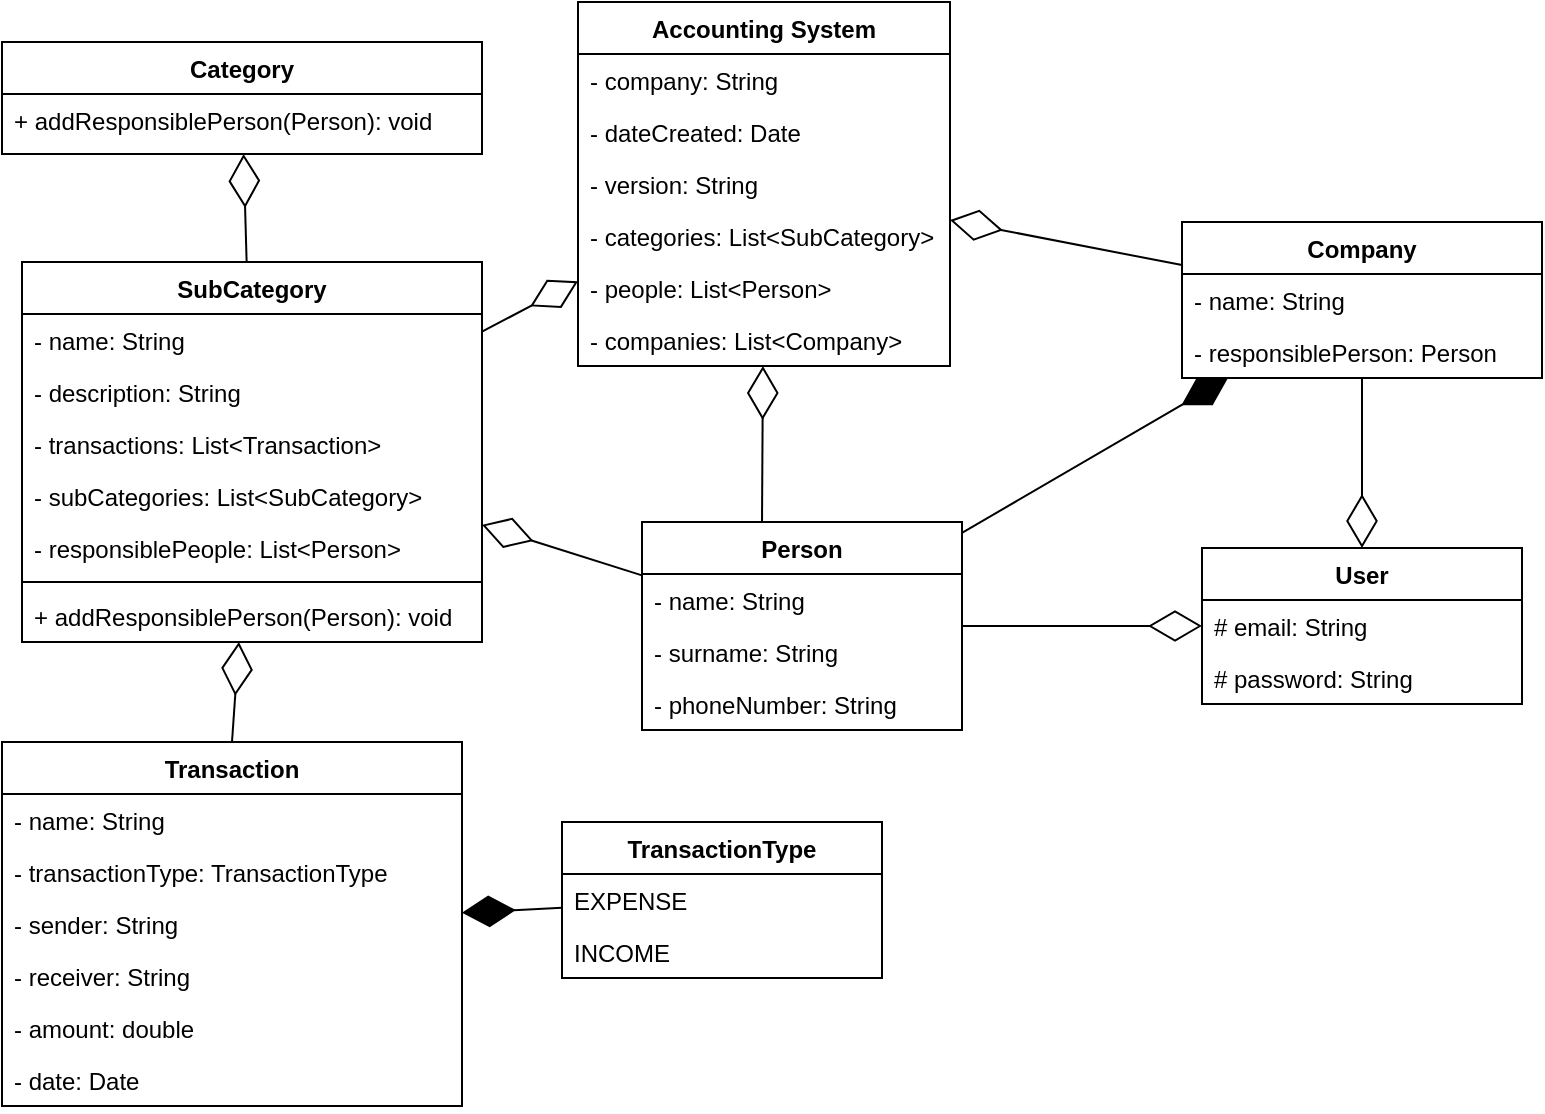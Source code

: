 <mxfile version="13.7.3" type="github">
  <diagram id="_lqFjD4t3q71EQGIkj19" name="Page-1">
    <mxGraphModel dx="2062" dy="1123" grid="1" gridSize="10" guides="1" tooltips="1" connect="1" arrows="1" fold="1" page="1" pageScale="1" pageWidth="827" pageHeight="1169" math="0" shadow="0">
      <root>
        <mxCell id="0" />
        <mxCell id="1" parent="0" />
        <mxCell id="8mx7WM8ulWQ228cfp_Th-26" value="" style="endArrow=diamondThin;endFill=0;endSize=24;html=1;" edge="1" parent="1" source="8mx7WM8ulWQ228cfp_Th-16" target="8mx7WM8ulWQ228cfp_Th-5">
          <mxGeometry width="160" relative="1" as="geometry">
            <mxPoint x="180" y="300" as="sourcePoint" />
            <mxPoint x="340" y="300" as="targetPoint" />
          </mxGeometry>
        </mxCell>
        <mxCell id="8mx7WM8ulWQ228cfp_Th-27" value="" style="endArrow=diamondThin;endFill=0;endSize=24;html=1;" edge="1" parent="1" source="8mx7WM8ulWQ228cfp_Th-16" target="CjetOPbRpKA3zPlfMu0f-35">
          <mxGeometry width="160" relative="1" as="geometry">
            <mxPoint x="136" y="127" as="sourcePoint" />
            <mxPoint x="320" y="310" as="targetPoint" />
          </mxGeometry>
        </mxCell>
        <mxCell id="8mx7WM8ulWQ228cfp_Th-34" value="" style="endArrow=diamondThin;endFill=0;endSize=24;html=1;" edge="1" parent="1" source="CjetOPbRpKA3zPlfMu0f-57" target="CjetOPbRpKA3zPlfMu0f-50">
          <mxGeometry width="160" relative="1" as="geometry">
            <mxPoint x="720" y="380" as="sourcePoint" />
            <mxPoint x="550" y="450" as="targetPoint" />
          </mxGeometry>
        </mxCell>
        <mxCell id="8mx7WM8ulWQ228cfp_Th-36" value="" style="endArrow=diamondThin;endFill=1;endSize=24;html=1;" edge="1" parent="1" source="8mx7WM8ulWQ228cfp_Th-1" target="CjetOPbRpKA3zPlfMu0f-41">
          <mxGeometry width="160" relative="1" as="geometry">
            <mxPoint x="300" y="520" as="sourcePoint" />
            <mxPoint x="460" y="520" as="targetPoint" />
          </mxGeometry>
        </mxCell>
        <mxCell id="CjetOPbRpKA3zPlfMu0f-35" value="Category&#xa;" style="swimlane;fontStyle=1;align=center;verticalAlign=top;childLayout=stackLayout;horizontal=1;startSize=26;horizontalStack=0;resizeParent=1;resizeParentMax=0;resizeLast=0;collapsible=1;marginBottom=0;" parent="1" vertex="1">
          <mxGeometry x="20" y="30" width="240" height="56" as="geometry" />
        </mxCell>
        <mxCell id="CjetOPbRpKA3zPlfMu0f-38" value="+ addResponsiblePerson(Person): void" style="text;strokeColor=none;fillColor=none;align=left;verticalAlign=top;spacingLeft=4;spacingRight=4;overflow=hidden;rotatable=0;points=[[0,0.5],[1,0.5]];portConstraint=eastwest;" parent="CjetOPbRpKA3zPlfMu0f-35" vertex="1">
          <mxGeometry y="26" width="240" height="30" as="geometry" />
        </mxCell>
        <mxCell id="8mx7WM8ulWQ228cfp_Th-5" value="Accounting System" style="swimlane;fontStyle=1;align=center;verticalAlign=top;childLayout=stackLayout;horizontal=1;startSize=26;horizontalStack=0;resizeParent=1;resizeParentMax=0;resizeLast=0;collapsible=1;marginBottom=0;" vertex="1" parent="1">
          <mxGeometry x="308" y="10" width="186" height="182" as="geometry" />
        </mxCell>
        <mxCell id="8mx7WM8ulWQ228cfp_Th-6" value="- company: String" style="text;strokeColor=none;fillColor=none;align=left;verticalAlign=top;spacingLeft=4;spacingRight=4;overflow=hidden;rotatable=0;points=[[0,0.5],[1,0.5]];portConstraint=eastwest;" vertex="1" parent="8mx7WM8ulWQ228cfp_Th-5">
          <mxGeometry y="26" width="186" height="26" as="geometry" />
        </mxCell>
        <mxCell id="8mx7WM8ulWQ228cfp_Th-10" value="- dateCreated: Date" style="text;strokeColor=none;fillColor=none;align=left;verticalAlign=top;spacingLeft=4;spacingRight=4;overflow=hidden;rotatable=0;points=[[0,0.5],[1,0.5]];portConstraint=eastwest;" vertex="1" parent="8mx7WM8ulWQ228cfp_Th-5">
          <mxGeometry y="52" width="186" height="26" as="geometry" />
        </mxCell>
        <mxCell id="8mx7WM8ulWQ228cfp_Th-11" value="- version: String" style="text;strokeColor=none;fillColor=none;align=left;verticalAlign=top;spacingLeft=4;spacingRight=4;overflow=hidden;rotatable=0;points=[[0,0.5],[1,0.5]];portConstraint=eastwest;" vertex="1" parent="8mx7WM8ulWQ228cfp_Th-5">
          <mxGeometry y="78" width="186" height="26" as="geometry" />
        </mxCell>
        <mxCell id="8mx7WM8ulWQ228cfp_Th-14" value="- categories: List&lt;SubCategory&gt;" style="text;strokeColor=none;fillColor=none;align=left;verticalAlign=top;spacingLeft=4;spacingRight=4;overflow=hidden;rotatable=0;points=[[0,0.5],[1,0.5]];portConstraint=eastwest;" vertex="1" parent="8mx7WM8ulWQ228cfp_Th-5">
          <mxGeometry y="104" width="186" height="26" as="geometry" />
        </mxCell>
        <mxCell id="8mx7WM8ulWQ228cfp_Th-12" value="- people: List&lt;Person&gt;" style="text;strokeColor=none;fillColor=none;align=left;verticalAlign=top;spacingLeft=4;spacingRight=4;overflow=hidden;rotatable=0;points=[[0,0.5],[1,0.5]];portConstraint=eastwest;" vertex="1" parent="8mx7WM8ulWQ228cfp_Th-5">
          <mxGeometry y="130" width="186" height="26" as="geometry" />
        </mxCell>
        <mxCell id="8mx7WM8ulWQ228cfp_Th-13" value="- companies: List&lt;Company&gt;" style="text;strokeColor=none;fillColor=none;align=left;verticalAlign=top;spacingLeft=4;spacingRight=4;overflow=hidden;rotatable=0;points=[[0,0.5],[1,0.5]];portConstraint=eastwest;" vertex="1" parent="8mx7WM8ulWQ228cfp_Th-5">
          <mxGeometry y="156" width="186" height="26" as="geometry" />
        </mxCell>
        <mxCell id="8mx7WM8ulWQ228cfp_Th-37" value="" style="endArrow=diamondThin;endFill=0;endSize=24;html=1;" edge="1" parent="1" source="CjetOPbRpKA3zPlfMu0f-68" target="CjetOPbRpKA3zPlfMu0f-50">
          <mxGeometry width="160" relative="1" as="geometry">
            <mxPoint x="500" y="310" as="sourcePoint" />
            <mxPoint x="620" y="490" as="targetPoint" />
          </mxGeometry>
        </mxCell>
        <mxCell id="8mx7WM8ulWQ228cfp_Th-1" value="TransactionType" style="swimlane;fontStyle=1;align=center;verticalAlign=top;childLayout=stackLayout;horizontal=1;startSize=26;horizontalStack=0;resizeParent=1;resizeParentMax=0;resizeLast=0;collapsible=1;marginBottom=0;" vertex="1" parent="1">
          <mxGeometry x="300" y="420" width="160" height="78" as="geometry" />
        </mxCell>
        <mxCell id="8mx7WM8ulWQ228cfp_Th-2" value="EXPENSE" style="text;strokeColor=none;fillColor=none;align=left;verticalAlign=top;spacingLeft=4;spacingRight=4;overflow=hidden;rotatable=0;points=[[0,0.5],[1,0.5]];portConstraint=eastwest;" vertex="1" parent="8mx7WM8ulWQ228cfp_Th-1">
          <mxGeometry y="26" width="160" height="26" as="geometry" />
        </mxCell>
        <mxCell id="8mx7WM8ulWQ228cfp_Th-33" value="INCOME" style="text;strokeColor=none;fillColor=none;align=left;verticalAlign=top;spacingLeft=4;spacingRight=4;overflow=hidden;rotatable=0;points=[[0,0.5],[1,0.5]];portConstraint=eastwest;" vertex="1" parent="8mx7WM8ulWQ228cfp_Th-1">
          <mxGeometry y="52" width="160" height="26" as="geometry" />
        </mxCell>
        <mxCell id="8mx7WM8ulWQ228cfp_Th-39" value="" style="endArrow=diamondThin;endFill=0;endSize=24;html=1;exitX=0.5;exitY=0;exitDx=0;exitDy=0;" edge="1" parent="1" source="CjetOPbRpKA3zPlfMu0f-41" target="8mx7WM8ulWQ228cfp_Th-16">
          <mxGeometry width="160" relative="1" as="geometry">
            <mxPoint x="250" y="340" as="sourcePoint" />
            <mxPoint x="410" y="340" as="targetPoint" />
          </mxGeometry>
        </mxCell>
        <mxCell id="8mx7WM8ulWQ228cfp_Th-16" value="SubCategory" style="swimlane;fontStyle=1;align=center;verticalAlign=top;childLayout=stackLayout;horizontal=1;startSize=26;horizontalStack=0;resizeParent=1;resizeParentMax=0;resizeLast=0;collapsible=1;marginBottom=0;" vertex="1" parent="1">
          <mxGeometry x="30" y="140" width="230" height="190" as="geometry" />
        </mxCell>
        <mxCell id="8mx7WM8ulWQ228cfp_Th-17" value="- name: String" style="text;strokeColor=none;fillColor=none;align=left;verticalAlign=top;spacingLeft=4;spacingRight=4;overflow=hidden;rotatable=0;points=[[0,0.5],[1,0.5]];portConstraint=eastwest;" vertex="1" parent="8mx7WM8ulWQ228cfp_Th-16">
          <mxGeometry y="26" width="230" height="26" as="geometry" />
        </mxCell>
        <mxCell id="8mx7WM8ulWQ228cfp_Th-21" value="- description: String" style="text;strokeColor=none;fillColor=none;align=left;verticalAlign=top;spacingLeft=4;spacingRight=4;overflow=hidden;rotatable=0;points=[[0,0.5],[1,0.5]];portConstraint=eastwest;" vertex="1" parent="8mx7WM8ulWQ228cfp_Th-16">
          <mxGeometry y="52" width="230" height="26" as="geometry" />
        </mxCell>
        <mxCell id="8mx7WM8ulWQ228cfp_Th-23" value="- transactions: List&lt;Transaction&gt;" style="text;strokeColor=none;fillColor=none;align=left;verticalAlign=top;spacingLeft=4;spacingRight=4;overflow=hidden;rotatable=0;points=[[0,0.5],[1,0.5]];portConstraint=eastwest;" vertex="1" parent="8mx7WM8ulWQ228cfp_Th-16">
          <mxGeometry y="78" width="230" height="26" as="geometry" />
        </mxCell>
        <mxCell id="8mx7WM8ulWQ228cfp_Th-24" value="- subCategories: List&lt;SubCategory&gt;" style="text;strokeColor=none;fillColor=none;align=left;verticalAlign=top;spacingLeft=4;spacingRight=4;overflow=hidden;rotatable=0;points=[[0,0.5],[1,0.5]];portConstraint=eastwest;" vertex="1" parent="8mx7WM8ulWQ228cfp_Th-16">
          <mxGeometry y="104" width="230" height="26" as="geometry" />
        </mxCell>
        <mxCell id="8mx7WM8ulWQ228cfp_Th-22" value="- responsiblePeople: List&lt;Person&gt;" style="text;strokeColor=none;fillColor=none;align=left;verticalAlign=top;spacingLeft=4;spacingRight=4;overflow=hidden;rotatable=0;points=[[0,0.5],[1,0.5]];portConstraint=eastwest;" vertex="1" parent="8mx7WM8ulWQ228cfp_Th-16">
          <mxGeometry y="130" width="230" height="26" as="geometry" />
        </mxCell>
        <mxCell id="8mx7WM8ulWQ228cfp_Th-18" value="" style="line;strokeWidth=1;fillColor=none;align=left;verticalAlign=middle;spacingTop=-1;spacingLeft=3;spacingRight=3;rotatable=0;labelPosition=right;points=[];portConstraint=eastwest;" vertex="1" parent="8mx7WM8ulWQ228cfp_Th-16">
          <mxGeometry y="156" width="230" height="8" as="geometry" />
        </mxCell>
        <mxCell id="8mx7WM8ulWQ228cfp_Th-19" value="+ addResponsiblePerson(Person): void" style="text;strokeColor=none;fillColor=none;align=left;verticalAlign=top;spacingLeft=4;spacingRight=4;overflow=hidden;rotatable=0;points=[[0,0.5],[1,0.5]];portConstraint=eastwest;" vertex="1" parent="8mx7WM8ulWQ228cfp_Th-16">
          <mxGeometry y="164" width="230" height="26" as="geometry" />
        </mxCell>
        <mxCell id="CjetOPbRpKA3zPlfMu0f-41" value="Transaction" style="swimlane;fontStyle=1;align=center;verticalAlign=top;childLayout=stackLayout;horizontal=1;startSize=26;horizontalStack=0;resizeParent=1;resizeParentMax=0;resizeLast=0;collapsible=1;marginBottom=0;" parent="1" vertex="1">
          <mxGeometry x="20" y="380" width="230" height="182" as="geometry" />
        </mxCell>
        <mxCell id="d96G_aIZ-qUZWMmCks-h-1" value="- name: String&#xa;" style="text;strokeColor=none;fillColor=none;align=left;verticalAlign=top;spacingLeft=4;spacingRight=4;overflow=hidden;rotatable=0;points=[[0,0.5],[1,0.5]];portConstraint=eastwest;" parent="CjetOPbRpKA3zPlfMu0f-41" vertex="1">
          <mxGeometry y="26" width="230" height="26" as="geometry" />
        </mxCell>
        <mxCell id="CjetOPbRpKA3zPlfMu0f-61" value="- transactionType: TransactionType" style="text;strokeColor=none;fillColor=none;align=left;verticalAlign=top;spacingLeft=4;spacingRight=4;overflow=hidden;rotatable=0;points=[[0,0.5],[1,0.5]];portConstraint=eastwest;" parent="CjetOPbRpKA3zPlfMu0f-41" vertex="1">
          <mxGeometry y="52" width="230" height="26" as="geometry" />
        </mxCell>
        <mxCell id="8mx7WM8ulWQ228cfp_Th-31" value="- sender: String" style="text;strokeColor=none;fillColor=none;align=left;verticalAlign=top;spacingLeft=4;spacingRight=4;overflow=hidden;rotatable=0;points=[[0,0.5],[1,0.5]];portConstraint=eastwest;" vertex="1" parent="CjetOPbRpKA3zPlfMu0f-41">
          <mxGeometry y="78" width="230" height="26" as="geometry" />
        </mxCell>
        <mxCell id="8mx7WM8ulWQ228cfp_Th-30" value="- receiver: String" style="text;strokeColor=none;fillColor=none;align=left;verticalAlign=top;spacingLeft=4;spacingRight=4;overflow=hidden;rotatable=0;points=[[0,0.5],[1,0.5]];portConstraint=eastwest;" vertex="1" parent="CjetOPbRpKA3zPlfMu0f-41">
          <mxGeometry y="104" width="230" height="26" as="geometry" />
        </mxCell>
        <mxCell id="8mx7WM8ulWQ228cfp_Th-32" value="- amount: double" style="text;strokeColor=none;fillColor=none;align=left;verticalAlign=top;spacingLeft=4;spacingRight=4;overflow=hidden;rotatable=0;points=[[0,0.5],[1,0.5]];portConstraint=eastwest;" vertex="1" parent="CjetOPbRpKA3zPlfMu0f-41">
          <mxGeometry y="130" width="230" height="26" as="geometry" />
        </mxCell>
        <mxCell id="8mx7WM8ulWQ228cfp_Th-29" value="- date: Date" style="text;strokeColor=none;fillColor=none;align=left;verticalAlign=top;spacingLeft=4;spacingRight=4;overflow=hidden;rotatable=0;points=[[0,0.5],[1,0.5]];portConstraint=eastwest;" vertex="1" parent="CjetOPbRpKA3zPlfMu0f-41">
          <mxGeometry y="156" width="230" height="26" as="geometry" />
        </mxCell>
        <mxCell id="8mx7WM8ulWQ228cfp_Th-40" value="" style="endArrow=diamondThin;endFill=0;endSize=24;html=1;" edge="1" parent="1" source="CjetOPbRpKA3zPlfMu0f-68" target="8mx7WM8ulWQ228cfp_Th-16">
          <mxGeometry width="160" relative="1" as="geometry">
            <mxPoint x="320" y="280" as="sourcePoint" />
            <mxPoint x="460" y="290" as="targetPoint" />
          </mxGeometry>
        </mxCell>
        <mxCell id="8mx7WM8ulWQ228cfp_Th-41" value="" style="endArrow=diamondThin;endFill=0;endSize=24;html=1;exitX=0.375;exitY=0.01;exitDx=0;exitDy=0;exitPerimeter=0;" edge="1" parent="1" source="CjetOPbRpKA3zPlfMu0f-68" target="8mx7WM8ulWQ228cfp_Th-5">
          <mxGeometry width="160" relative="1" as="geometry">
            <mxPoint x="360" y="250" as="sourcePoint" />
            <mxPoint x="520" y="250" as="targetPoint" />
          </mxGeometry>
        </mxCell>
        <mxCell id="8mx7WM8ulWQ228cfp_Th-42" value="" style="endArrow=diamondThin;endFill=0;endSize=24;html=1;" edge="1" parent="1" source="CjetOPbRpKA3zPlfMu0f-57" target="8mx7WM8ulWQ228cfp_Th-5">
          <mxGeometry width="160" relative="1" as="geometry">
            <mxPoint x="580" y="150" as="sourcePoint" />
            <mxPoint x="550" y="450" as="targetPoint" />
          </mxGeometry>
        </mxCell>
        <mxCell id="CjetOPbRpKA3zPlfMu0f-68" value="Person" style="swimlane;fontStyle=1;align=center;verticalAlign=top;childLayout=stackLayout;horizontal=1;startSize=26;horizontalStack=0;resizeParent=1;resizeParentMax=0;resizeLast=0;collapsible=1;marginBottom=0;" parent="1" vertex="1">
          <mxGeometry x="340" y="270" width="160" height="104" as="geometry" />
        </mxCell>
        <mxCell id="CjetOPbRpKA3zPlfMu0f-69" value="- name: String&#xa;" style="text;strokeColor=none;fillColor=none;align=left;verticalAlign=top;spacingLeft=4;spacingRight=4;overflow=hidden;rotatable=0;points=[[0,0.5],[1,0.5]];portConstraint=eastwest;" parent="CjetOPbRpKA3zPlfMu0f-68" vertex="1">
          <mxGeometry y="26" width="160" height="26" as="geometry" />
        </mxCell>
        <mxCell id="CjetOPbRpKA3zPlfMu0f-74" value="- surname: String&#xa;" style="text;strokeColor=none;fillColor=none;align=left;verticalAlign=top;spacingLeft=4;spacingRight=4;overflow=hidden;rotatable=0;points=[[0,0.5],[1,0.5]];portConstraint=eastwest;" parent="CjetOPbRpKA3zPlfMu0f-68" vertex="1">
          <mxGeometry y="52" width="160" height="26" as="geometry" />
        </mxCell>
        <mxCell id="CjetOPbRpKA3zPlfMu0f-77" value="- phoneNumber: String&#xa;" style="text;strokeColor=none;fillColor=none;align=left;verticalAlign=top;spacingLeft=4;spacingRight=4;overflow=hidden;rotatable=0;points=[[0,0.5],[1,0.5]];portConstraint=eastwest;" parent="CjetOPbRpKA3zPlfMu0f-68" vertex="1">
          <mxGeometry y="78" width="160" height="26" as="geometry" />
        </mxCell>
        <mxCell id="CjetOPbRpKA3zPlfMu0f-57" value="Company" style="swimlane;fontStyle=1;align=center;verticalAlign=top;childLayout=stackLayout;horizontal=1;startSize=26;horizontalStack=0;resizeParent=1;resizeParentMax=0;resizeLast=0;collapsible=1;marginBottom=0;" parent="1" vertex="1">
          <mxGeometry x="610" y="120" width="180" height="78" as="geometry" />
        </mxCell>
        <mxCell id="CjetOPbRpKA3zPlfMu0f-58" value="- name: String&#xa;" style="text;strokeColor=none;fillColor=none;align=left;verticalAlign=top;spacingLeft=4;spacingRight=4;overflow=hidden;rotatable=0;points=[[0,0.5],[1,0.5]];portConstraint=eastwest;" parent="CjetOPbRpKA3zPlfMu0f-57" vertex="1">
          <mxGeometry y="26" width="180" height="26" as="geometry" />
        </mxCell>
        <mxCell id="CjetOPbRpKA3zPlfMu0f-80" value="- responsiblePerson: Person&#xa;" style="text;strokeColor=none;fillColor=none;align=left;verticalAlign=top;spacingLeft=4;spacingRight=4;overflow=hidden;rotatable=0;points=[[0,0.5],[1,0.5]];portConstraint=eastwest;" parent="CjetOPbRpKA3zPlfMu0f-57" vertex="1">
          <mxGeometry y="52" width="180" height="26" as="geometry" />
        </mxCell>
        <mxCell id="CjetOPbRpKA3zPlfMu0f-50" value="User" style="swimlane;fontStyle=1;align=center;verticalAlign=top;childLayout=stackLayout;horizontal=1;startSize=26;horizontalStack=0;resizeParent=1;resizeParentMax=0;resizeLast=0;collapsible=1;marginBottom=0;" parent="1" vertex="1">
          <mxGeometry x="620" y="283" width="160" height="78" as="geometry" />
        </mxCell>
        <mxCell id="CjetOPbRpKA3zPlfMu0f-51" value="# email: String" style="text;strokeColor=none;fillColor=none;align=left;verticalAlign=top;spacingLeft=4;spacingRight=4;overflow=hidden;rotatable=0;points=[[0,0.5],[1,0.5]];portConstraint=eastwest;" parent="CjetOPbRpKA3zPlfMu0f-50" vertex="1">
          <mxGeometry y="26" width="160" height="26" as="geometry" />
        </mxCell>
        <mxCell id="CjetOPbRpKA3zPlfMu0f-56" value="# password: String" style="text;strokeColor=none;fillColor=none;align=left;verticalAlign=top;spacingLeft=4;spacingRight=4;overflow=hidden;rotatable=0;points=[[0,0.5],[1,0.5]];portConstraint=eastwest;" parent="CjetOPbRpKA3zPlfMu0f-50" vertex="1">
          <mxGeometry y="52" width="160" height="26" as="geometry" />
        </mxCell>
        <mxCell id="8mx7WM8ulWQ228cfp_Th-44" value="" style="endArrow=diamondThin;endFill=1;endSize=24;html=1;" edge="1" parent="1" source="CjetOPbRpKA3zPlfMu0f-68" target="CjetOPbRpKA3zPlfMu0f-57">
          <mxGeometry width="160" relative="1" as="geometry">
            <mxPoint x="500" y="260" as="sourcePoint" />
            <mxPoint x="660" y="260" as="targetPoint" />
          </mxGeometry>
        </mxCell>
      </root>
    </mxGraphModel>
  </diagram>
</mxfile>
